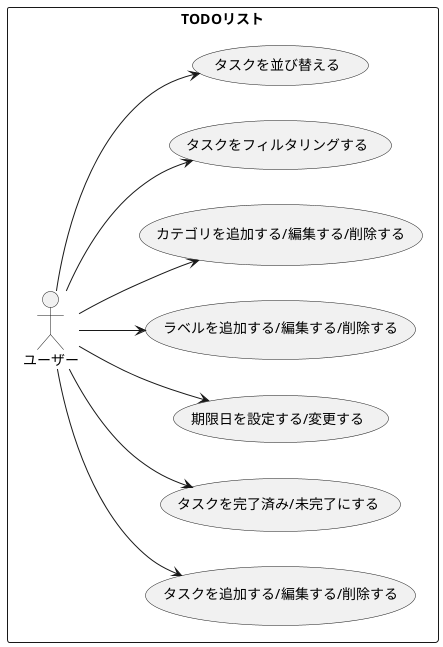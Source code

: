 @startuml
left to right direction

rectangle "TODOリスト" {
  ユーザー --> (タスクを追加する/編集する/削除する)
  ユーザー --> (タスクを完了済み/未完了にする)
  ユーザー --> (期限日を設定する/変更する)
  ユーザー --> (ラベルを追加する/編集する/削除する)
  ユーザー --> (カテゴリを追加する/編集する/削除する)
  ユーザー --> (タスクをフィルタリングする)
  ユーザー --> (タスクを並び替える)
}

@enduml